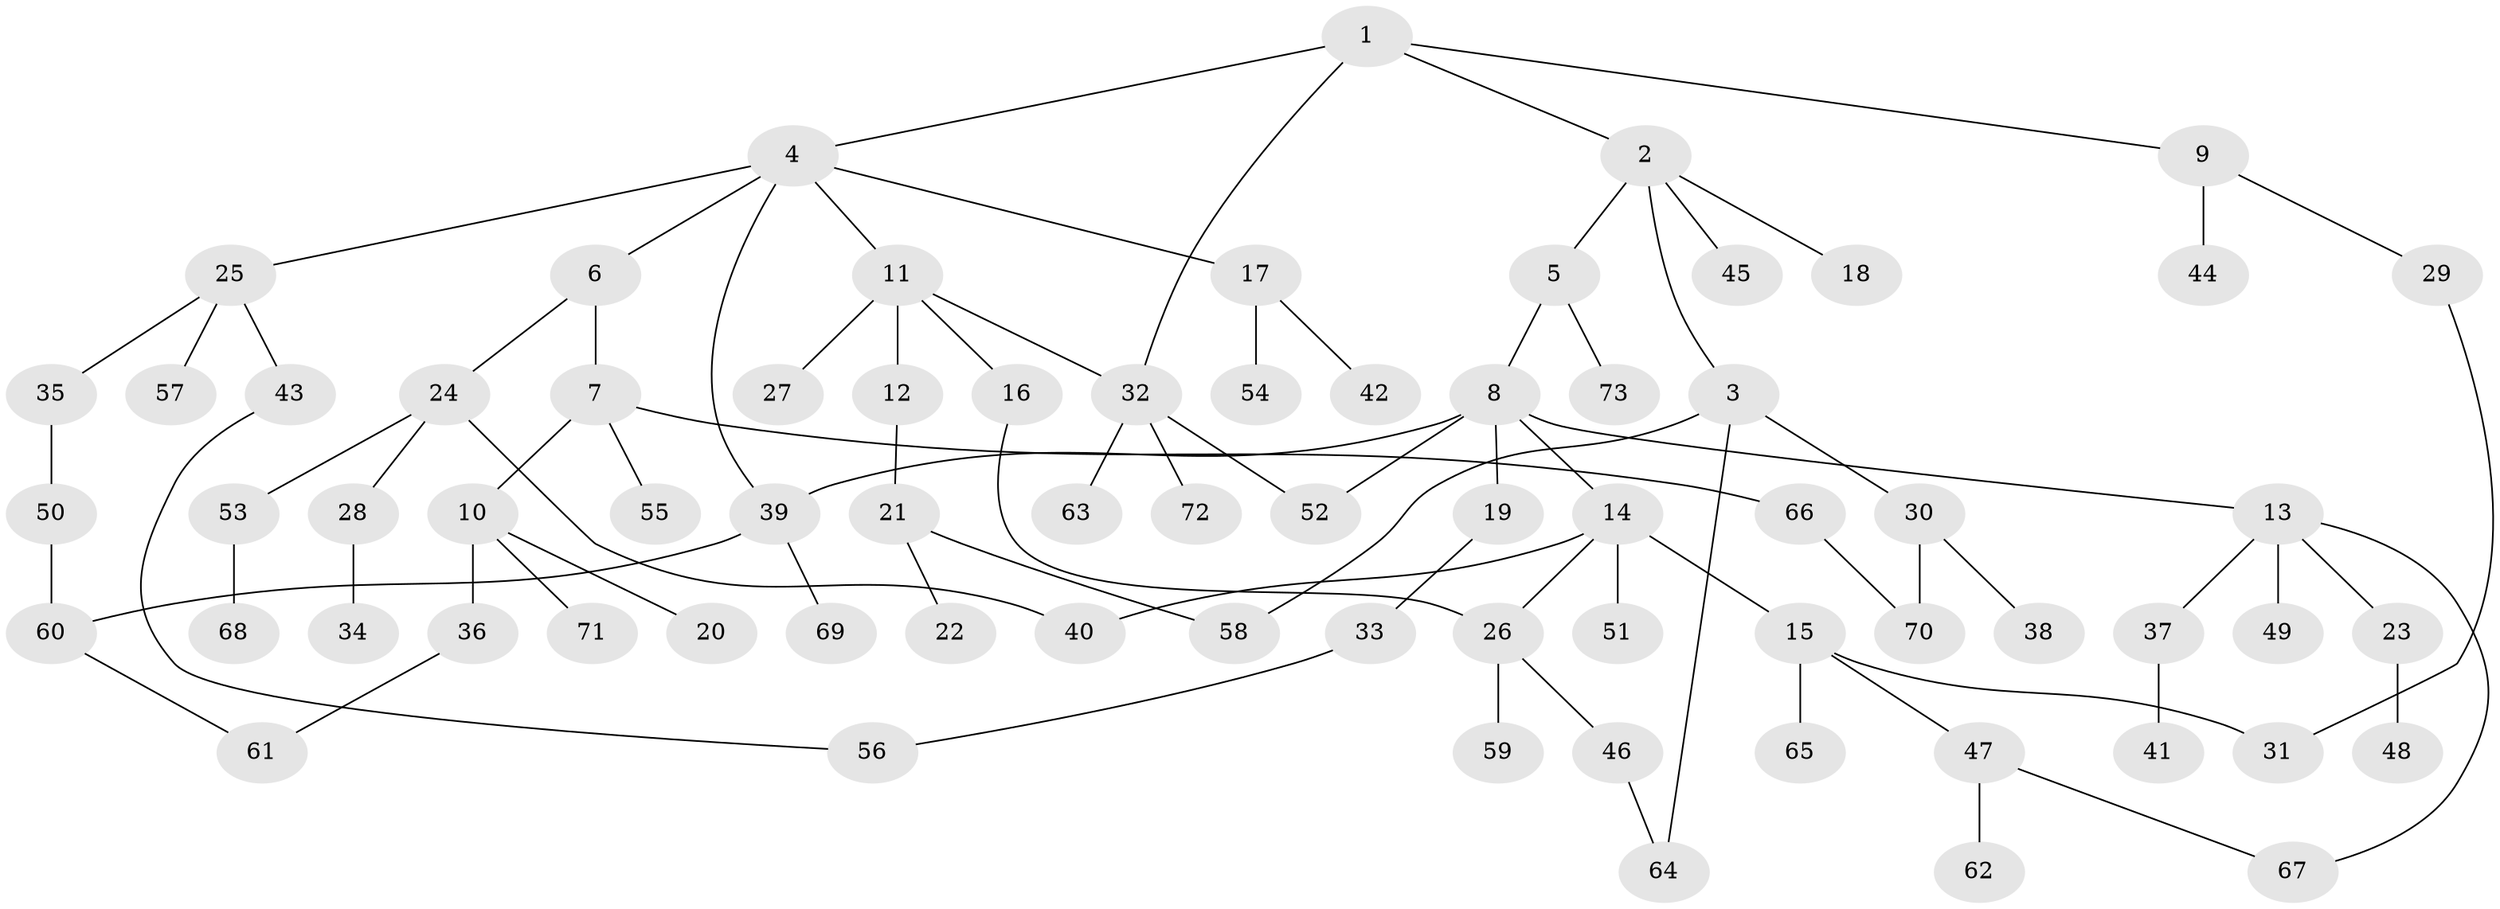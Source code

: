 // Generated by graph-tools (version 1.1) at 2025/13/03/09/25 04:13:32]
// undirected, 73 vertices, 85 edges
graph export_dot {
graph [start="1"]
  node [color=gray90,style=filled];
  1;
  2;
  3;
  4;
  5;
  6;
  7;
  8;
  9;
  10;
  11;
  12;
  13;
  14;
  15;
  16;
  17;
  18;
  19;
  20;
  21;
  22;
  23;
  24;
  25;
  26;
  27;
  28;
  29;
  30;
  31;
  32;
  33;
  34;
  35;
  36;
  37;
  38;
  39;
  40;
  41;
  42;
  43;
  44;
  45;
  46;
  47;
  48;
  49;
  50;
  51;
  52;
  53;
  54;
  55;
  56;
  57;
  58;
  59;
  60;
  61;
  62;
  63;
  64;
  65;
  66;
  67;
  68;
  69;
  70;
  71;
  72;
  73;
  1 -- 2;
  1 -- 4;
  1 -- 9;
  1 -- 32;
  2 -- 3;
  2 -- 5;
  2 -- 18;
  2 -- 45;
  3 -- 30;
  3 -- 58;
  3 -- 64;
  4 -- 6;
  4 -- 11;
  4 -- 17;
  4 -- 25;
  4 -- 39;
  5 -- 8;
  5 -- 73;
  6 -- 7;
  6 -- 24;
  7 -- 10;
  7 -- 55;
  7 -- 66;
  8 -- 13;
  8 -- 14;
  8 -- 19;
  8 -- 39;
  8 -- 52;
  9 -- 29;
  9 -- 44;
  10 -- 20;
  10 -- 36;
  10 -- 71;
  11 -- 12;
  11 -- 16;
  11 -- 27;
  11 -- 32;
  12 -- 21;
  13 -- 23;
  13 -- 37;
  13 -- 49;
  13 -- 67;
  14 -- 15;
  14 -- 40;
  14 -- 51;
  14 -- 26;
  15 -- 47;
  15 -- 65;
  15 -- 31;
  16 -- 26;
  17 -- 42;
  17 -- 54;
  19 -- 33;
  21 -- 22;
  21 -- 58;
  23 -- 48;
  24 -- 28;
  24 -- 53;
  24 -- 40;
  25 -- 35;
  25 -- 43;
  25 -- 57;
  26 -- 46;
  26 -- 59;
  28 -- 34;
  29 -- 31;
  30 -- 38;
  30 -- 70;
  32 -- 63;
  32 -- 72;
  32 -- 52;
  33 -- 56;
  35 -- 50;
  36 -- 61;
  37 -- 41;
  39 -- 69;
  39 -- 60;
  43 -- 56;
  46 -- 64;
  47 -- 62;
  47 -- 67;
  50 -- 60;
  53 -- 68;
  60 -- 61;
  66 -- 70;
}
